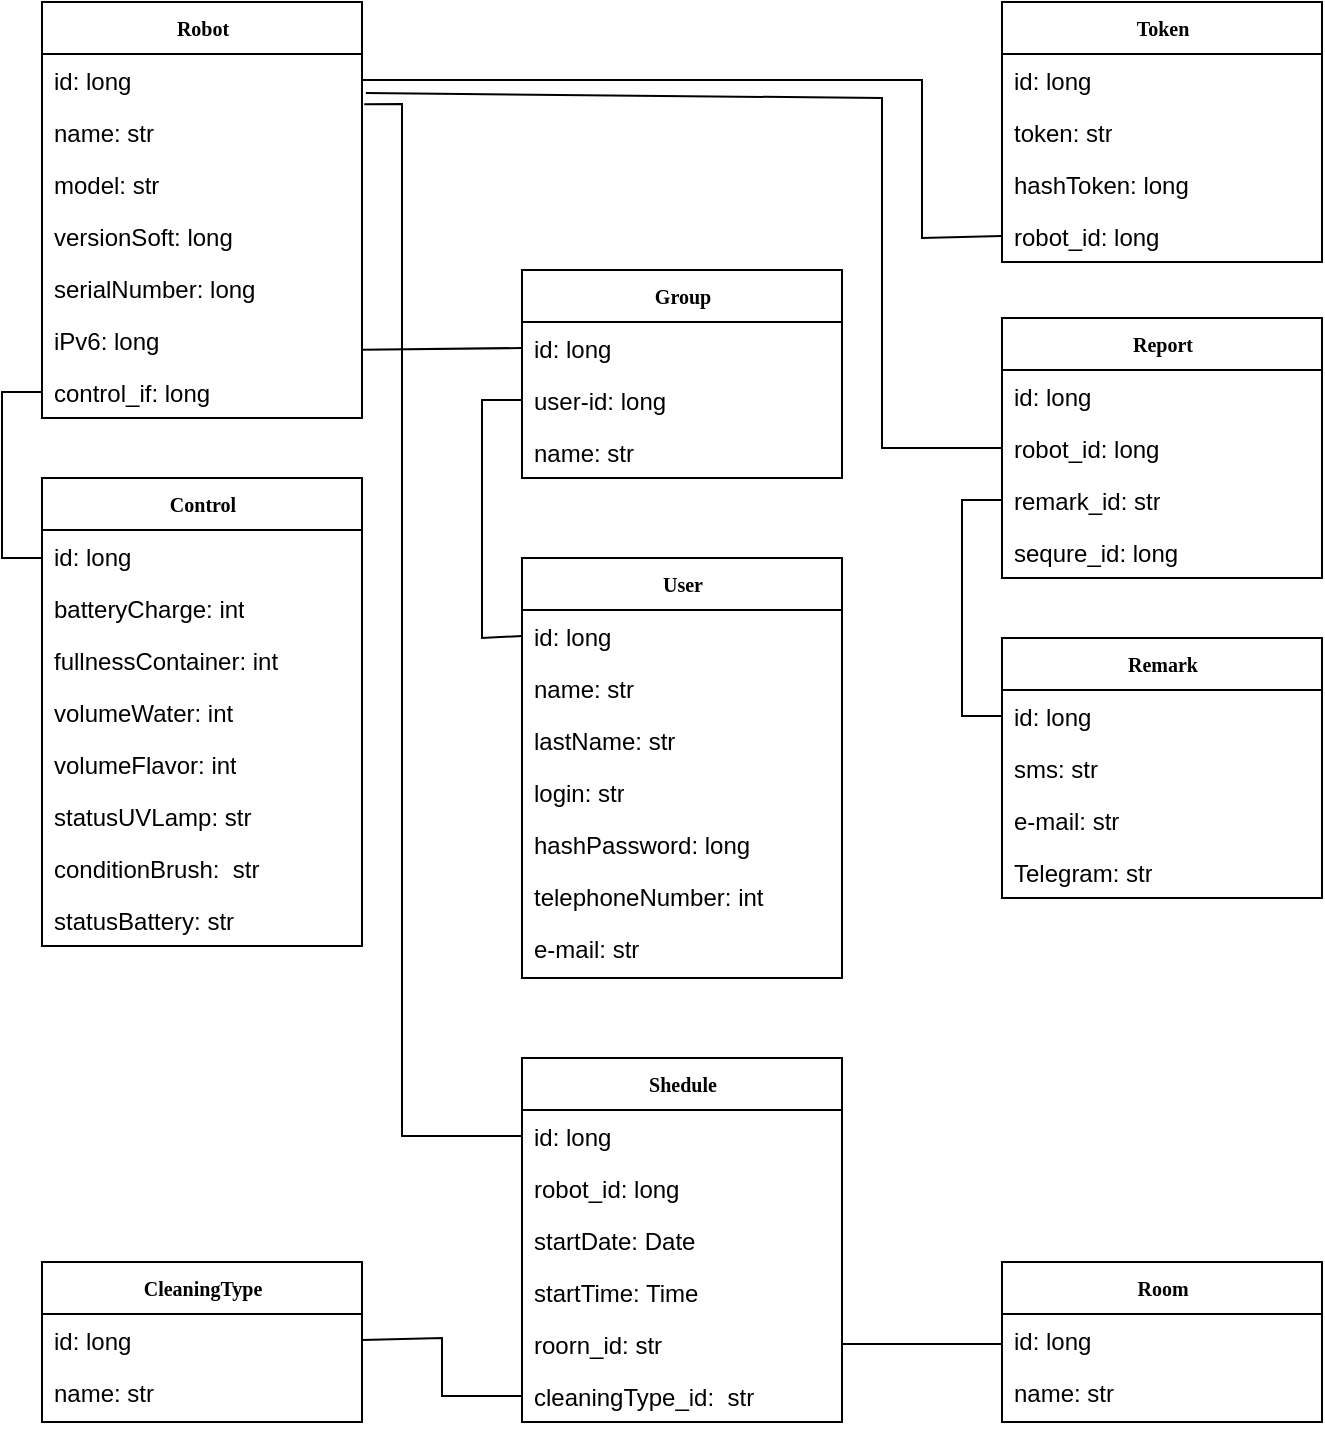 <mxfile version="21.6.8" type="device">
  <diagram name="Page-1" id="c4acf3e9-155e-7222-9cf6-157b1a14988f">
    <mxGraphModel dx="1674" dy="854" grid="1" gridSize="10" guides="1" tooltips="1" connect="1" arrows="1" fold="1" page="1" pageScale="1" pageWidth="850" pageHeight="1100" background="none" math="0" shadow="0">
      <root>
        <mxCell id="0" />
        <mxCell id="1" parent="0" />
        <mxCell id="17acba5748e5396b-20" value="&lt;b&gt;User&lt;/b&gt;" style="swimlane;html=1;fontStyle=0;childLayout=stackLayout;horizontal=1;startSize=26;fillColor=none;horizontalStack=0;resizeParent=1;resizeLast=0;collapsible=1;marginBottom=0;swimlaneFillColor=#ffffff;rounded=0;shadow=0;comic=0;labelBackgroundColor=none;strokeWidth=1;fontFamily=Verdana;fontSize=10;align=center;" parent="1" vertex="1">
          <mxGeometry x="280" y="320" width="160" height="210" as="geometry" />
        </mxCell>
        <mxCell id="17acba5748e5396b-21" value="id: long" style="text;html=1;strokeColor=none;fillColor=none;align=left;verticalAlign=top;spacingLeft=4;spacingRight=4;whiteSpace=wrap;overflow=hidden;rotatable=0;points=[[0,0.5],[1,0.5]];portConstraint=eastwest;" parent="17acba5748e5396b-20" vertex="1">
          <mxGeometry y="26" width="160" height="26" as="geometry" />
        </mxCell>
        <mxCell id="fNV_kVXAaUltWPZKCH9Z-2" value="name: str" style="text;html=1;strokeColor=none;fillColor=none;align=left;verticalAlign=top;spacingLeft=4;spacingRight=4;whiteSpace=wrap;overflow=hidden;rotatable=0;points=[[0,0.5],[1,0.5]];portConstraint=eastwest;" parent="17acba5748e5396b-20" vertex="1">
          <mxGeometry y="52" width="160" height="26" as="geometry" />
        </mxCell>
        <mxCell id="fNV_kVXAaUltWPZKCH9Z-4" value="lastName: str" style="text;html=1;strokeColor=none;fillColor=none;align=left;verticalAlign=top;spacingLeft=4;spacingRight=4;whiteSpace=wrap;overflow=hidden;rotatable=0;points=[[0,0.5],[1,0.5]];portConstraint=eastwest;" parent="17acba5748e5396b-20" vertex="1">
          <mxGeometry y="78" width="160" height="26" as="geometry" />
        </mxCell>
        <mxCell id="fNV_kVXAaUltWPZKCH9Z-3" value="login: str" style="text;html=1;strokeColor=none;fillColor=none;align=left;verticalAlign=top;spacingLeft=4;spacingRight=4;whiteSpace=wrap;overflow=hidden;rotatable=0;points=[[0,0.5],[1,0.5]];portConstraint=eastwest;" parent="17acba5748e5396b-20" vertex="1">
          <mxGeometry y="104" width="160" height="26" as="geometry" />
        </mxCell>
        <mxCell id="fNV_kVXAaUltWPZKCH9Z-5" value="hashPassword: long" style="text;html=1;strokeColor=none;fillColor=none;align=left;verticalAlign=top;spacingLeft=4;spacingRight=4;whiteSpace=wrap;overflow=hidden;rotatable=0;points=[[0,0.5],[1,0.5]];portConstraint=eastwest;" parent="17acba5748e5396b-20" vertex="1">
          <mxGeometry y="130" width="160" height="26" as="geometry" />
        </mxCell>
        <mxCell id="7sMYoTLk-LJcgnP1W-Li-5" value="telephoneNumber: int" style="text;html=1;strokeColor=none;fillColor=none;align=left;verticalAlign=top;spacingLeft=4;spacingRight=4;whiteSpace=wrap;overflow=hidden;rotatable=0;points=[[0,0.5],[1,0.5]];portConstraint=eastwest;" parent="17acba5748e5396b-20" vertex="1">
          <mxGeometry y="156" width="160" height="26" as="geometry" />
        </mxCell>
        <mxCell id="fNV_kVXAaUltWPZKCH9Z-6" value="e-mail: str" style="text;html=1;strokeColor=none;fillColor=none;align=left;verticalAlign=top;spacingLeft=4;spacingRight=4;whiteSpace=wrap;overflow=hidden;rotatable=0;points=[[0,0.5],[1,0.5]];portConstraint=eastwest;" parent="17acba5748e5396b-20" vertex="1">
          <mxGeometry y="182" width="160" height="26" as="geometry" />
        </mxCell>
        <mxCell id="ST95ip8iS9wCpCcQhzhE-1" value="&lt;b&gt;Robot&lt;/b&gt;" style="swimlane;html=1;fontStyle=0;childLayout=stackLayout;horizontal=1;startSize=26;fillColor=none;horizontalStack=0;resizeParent=1;resizeLast=0;collapsible=1;marginBottom=0;swimlaneFillColor=#ffffff;rounded=0;shadow=0;comic=0;labelBackgroundColor=none;strokeWidth=1;fontFamily=Verdana;fontSize=10;align=center;" parent="1" vertex="1">
          <mxGeometry x="40" y="42" width="160" height="208" as="geometry">
            <mxRectangle x="40" y="42" width="70" height="30" as="alternateBounds" />
          </mxGeometry>
        </mxCell>
        <mxCell id="ST95ip8iS9wCpCcQhzhE-2" value="id: long" style="text;html=1;strokeColor=none;fillColor=none;align=left;verticalAlign=top;spacingLeft=4;spacingRight=4;whiteSpace=wrap;overflow=hidden;rotatable=0;points=[[0,0.5],[1,0.5]];portConstraint=eastwest;" parent="ST95ip8iS9wCpCcQhzhE-1" vertex="1">
          <mxGeometry y="26" width="160" height="26" as="geometry" />
        </mxCell>
        <mxCell id="ST95ip8iS9wCpCcQhzhE-3" value="name: str" style="text;html=1;strokeColor=none;fillColor=none;align=left;verticalAlign=top;spacingLeft=4;spacingRight=4;whiteSpace=wrap;overflow=hidden;rotatable=0;points=[[0,0.5],[1,0.5]];portConstraint=eastwest;" parent="ST95ip8iS9wCpCcQhzhE-1" vertex="1">
          <mxGeometry y="52" width="160" height="26" as="geometry" />
        </mxCell>
        <mxCell id="ST95ip8iS9wCpCcQhzhE-4" value="model: str" style="text;html=1;strokeColor=none;fillColor=none;align=left;verticalAlign=top;spacingLeft=4;spacingRight=4;whiteSpace=wrap;overflow=hidden;rotatable=0;points=[[0,0.5],[1,0.5]];portConstraint=eastwest;" parent="ST95ip8iS9wCpCcQhzhE-1" vertex="1">
          <mxGeometry y="78" width="160" height="26" as="geometry" />
        </mxCell>
        <mxCell id="ST95ip8iS9wCpCcQhzhE-5" value="versionSoft: long" style="text;html=1;strokeColor=none;fillColor=none;align=left;verticalAlign=top;spacingLeft=4;spacingRight=4;whiteSpace=wrap;overflow=hidden;rotatable=0;points=[[0,0.5],[1,0.5]];portConstraint=eastwest;" parent="ST95ip8iS9wCpCcQhzhE-1" vertex="1">
          <mxGeometry y="104" width="160" height="26" as="geometry" />
        </mxCell>
        <mxCell id="ST95ip8iS9wCpCcQhzhE-6" value="serialNumber: long" style="text;html=1;strokeColor=none;fillColor=none;align=left;verticalAlign=top;spacingLeft=4;spacingRight=4;whiteSpace=wrap;overflow=hidden;rotatable=0;points=[[0,0.5],[1,0.5]];portConstraint=eastwest;" parent="ST95ip8iS9wCpCcQhzhE-1" vertex="1">
          <mxGeometry y="130" width="160" height="26" as="geometry" />
        </mxCell>
        <mxCell id="ST95ip8iS9wCpCcQhzhE-7" value="iPv6: long" style="text;html=1;strokeColor=none;fillColor=none;align=left;verticalAlign=top;spacingLeft=4;spacingRight=4;whiteSpace=wrap;overflow=hidden;rotatable=0;points=[[0,0.5],[1,0.5]];portConstraint=eastwest;" parent="ST95ip8iS9wCpCcQhzhE-1" vertex="1">
          <mxGeometry y="156" width="160" height="26" as="geometry" />
        </mxCell>
        <mxCell id="7sMYoTLk-LJcgnP1W-Li-2" value="control_if: long" style="text;html=1;strokeColor=none;fillColor=none;align=left;verticalAlign=top;spacingLeft=4;spacingRight=4;whiteSpace=wrap;overflow=hidden;rotatable=0;points=[[0,0.5],[1,0.5]];portConstraint=eastwest;" parent="ST95ip8iS9wCpCcQhzhE-1" vertex="1">
          <mxGeometry y="182" width="160" height="26" as="geometry" />
        </mxCell>
        <mxCell id="ST95ip8iS9wCpCcQhzhE-9" value="&lt;b&gt;Group&lt;/b&gt;" style="swimlane;html=1;fontStyle=0;childLayout=stackLayout;horizontal=1;startSize=26;fillColor=none;horizontalStack=0;resizeParent=1;resizeLast=0;collapsible=1;marginBottom=0;swimlaneFillColor=#ffffff;rounded=0;shadow=0;comic=0;labelBackgroundColor=none;strokeWidth=1;fontFamily=Verdana;fontSize=10;align=center;" parent="1" vertex="1">
          <mxGeometry x="280" y="176" width="160" height="104" as="geometry" />
        </mxCell>
        <mxCell id="ST95ip8iS9wCpCcQhzhE-10" value="id: long" style="text;html=1;strokeColor=none;fillColor=none;align=left;verticalAlign=top;spacingLeft=4;spacingRight=4;whiteSpace=wrap;overflow=hidden;rotatable=0;points=[[0,0.5],[1,0.5]];portConstraint=eastwest;" parent="ST95ip8iS9wCpCcQhzhE-9" vertex="1">
          <mxGeometry y="26" width="160" height="26" as="geometry" />
        </mxCell>
        <mxCell id="ST95ip8iS9wCpCcQhzhE-11" value="user-id: long" style="text;html=1;strokeColor=none;fillColor=none;align=left;verticalAlign=top;spacingLeft=4;spacingRight=4;whiteSpace=wrap;overflow=hidden;rotatable=0;points=[[0,0.5],[1,0.5]];portConstraint=eastwest;" parent="ST95ip8iS9wCpCcQhzhE-9" vertex="1">
          <mxGeometry y="52" width="160" height="26" as="geometry" />
        </mxCell>
        <mxCell id="ST95ip8iS9wCpCcQhzhE-12" value="name: str" style="text;html=1;strokeColor=none;fillColor=none;align=left;verticalAlign=top;spacingLeft=4;spacingRight=4;whiteSpace=wrap;overflow=hidden;rotatable=0;points=[[0,0.5],[1,0.5]];portConstraint=eastwest;" parent="ST95ip8iS9wCpCcQhzhE-9" vertex="1">
          <mxGeometry y="78" width="160" height="26" as="geometry" />
        </mxCell>
        <mxCell id="ST95ip8iS9wCpCcQhzhE-20" value="&lt;b&gt;Report&lt;/b&gt;" style="swimlane;html=1;fontStyle=0;childLayout=stackLayout;horizontal=1;startSize=26;fillColor=none;horizontalStack=0;resizeParent=1;resizeLast=0;collapsible=1;marginBottom=0;swimlaneFillColor=#ffffff;rounded=0;shadow=0;comic=0;labelBackgroundColor=none;strokeWidth=1;fontFamily=Verdana;fontSize=10;align=center;" parent="1" vertex="1">
          <mxGeometry x="520" y="200" width="160" height="130" as="geometry" />
        </mxCell>
        <mxCell id="ST95ip8iS9wCpCcQhzhE-21" value="id: long" style="text;html=1;strokeColor=none;fillColor=none;align=left;verticalAlign=top;spacingLeft=4;spacingRight=4;whiteSpace=wrap;overflow=hidden;rotatable=0;points=[[0,0.5],[1,0.5]];portConstraint=eastwest;" parent="ST95ip8iS9wCpCcQhzhE-20" vertex="1">
          <mxGeometry y="26" width="160" height="26" as="geometry" />
        </mxCell>
        <mxCell id="ST95ip8iS9wCpCcQhzhE-22" value="robot_id: long" style="text;html=1;strokeColor=none;fillColor=none;align=left;verticalAlign=top;spacingLeft=4;spacingRight=4;whiteSpace=wrap;overflow=hidden;rotatable=0;points=[[0,0.5],[1,0.5]];portConstraint=eastwest;" parent="ST95ip8iS9wCpCcQhzhE-20" vertex="1">
          <mxGeometry y="52" width="160" height="26" as="geometry" />
        </mxCell>
        <mxCell id="ST95ip8iS9wCpCcQhzhE-23" value="remark_id: str" style="text;html=1;strokeColor=none;fillColor=none;align=left;verticalAlign=top;spacingLeft=4;spacingRight=4;whiteSpace=wrap;overflow=hidden;rotatable=0;points=[[0,0.5],[1,0.5]];portConstraint=eastwest;" parent="ST95ip8iS9wCpCcQhzhE-20" vertex="1">
          <mxGeometry y="78" width="160" height="26" as="geometry" />
        </mxCell>
        <mxCell id="7sMYoTLk-LJcgnP1W-Li-1" value="sequre_id: long" style="text;html=1;strokeColor=none;fillColor=none;align=left;verticalAlign=top;spacingLeft=4;spacingRight=4;whiteSpace=wrap;overflow=hidden;rotatable=0;points=[[0,0.5],[1,0.5]];portConstraint=eastwest;" parent="ST95ip8iS9wCpCcQhzhE-20" vertex="1">
          <mxGeometry y="104" width="160" height="26" as="geometry" />
        </mxCell>
        <mxCell id="ST95ip8iS9wCpCcQhzhE-29" value="&lt;b&gt;Token&lt;/b&gt;" style="swimlane;html=1;fontStyle=0;childLayout=stackLayout;horizontal=1;startSize=26;fillColor=none;horizontalStack=0;resizeParent=1;resizeLast=0;collapsible=1;marginBottom=0;swimlaneFillColor=#ffffff;rounded=0;shadow=0;comic=0;labelBackgroundColor=none;strokeWidth=1;fontFamily=Verdana;fontSize=10;align=center;" parent="1" vertex="1">
          <mxGeometry x="520" y="42" width="160" height="130" as="geometry" />
        </mxCell>
        <mxCell id="ST95ip8iS9wCpCcQhzhE-30" value="id: long&lt;br&gt;&lt;br&gt;" style="text;html=1;strokeColor=none;fillColor=none;align=left;verticalAlign=top;spacingLeft=4;spacingRight=4;whiteSpace=wrap;overflow=hidden;rotatable=0;points=[[0,0.5],[1,0.5]];portConstraint=eastwest;" parent="ST95ip8iS9wCpCcQhzhE-29" vertex="1">
          <mxGeometry y="26" width="160" height="26" as="geometry" />
        </mxCell>
        <mxCell id="ST95ip8iS9wCpCcQhzhE-31" value="token: str" style="text;html=1;strokeColor=none;fillColor=none;align=left;verticalAlign=top;spacingLeft=4;spacingRight=4;whiteSpace=wrap;overflow=hidden;rotatable=0;points=[[0,0.5],[1,0.5]];portConstraint=eastwest;" parent="ST95ip8iS9wCpCcQhzhE-29" vertex="1">
          <mxGeometry y="52" width="160" height="26" as="geometry" />
        </mxCell>
        <mxCell id="ST95ip8iS9wCpCcQhzhE-32" value="hashToken: long" style="text;html=1;strokeColor=none;fillColor=none;align=left;verticalAlign=top;spacingLeft=4;spacingRight=4;whiteSpace=wrap;overflow=hidden;rotatable=0;points=[[0,0.5],[1,0.5]];portConstraint=eastwest;" parent="ST95ip8iS9wCpCcQhzhE-29" vertex="1">
          <mxGeometry y="78" width="160" height="26" as="geometry" />
        </mxCell>
        <mxCell id="ST95ip8iS9wCpCcQhzhE-33" value="robot_id: long" style="text;html=1;strokeColor=none;fillColor=none;align=left;verticalAlign=top;spacingLeft=4;spacingRight=4;whiteSpace=wrap;overflow=hidden;rotatable=0;points=[[0,0.5],[1,0.5]];portConstraint=eastwest;" parent="ST95ip8iS9wCpCcQhzhE-29" vertex="1">
          <mxGeometry y="104" width="160" height="26" as="geometry" />
        </mxCell>
        <mxCell id="ST95ip8iS9wCpCcQhzhE-47" value="&lt;b&gt;Shedule&lt;/b&gt;" style="swimlane;html=1;fontStyle=0;childLayout=stackLayout;horizontal=1;startSize=26;fillColor=none;horizontalStack=0;resizeParent=1;resizeLast=0;collapsible=1;marginBottom=0;swimlaneFillColor=#ffffff;rounded=0;shadow=0;comic=0;labelBackgroundColor=none;strokeWidth=1;fontFamily=Verdana;fontSize=10;align=center;" parent="1" vertex="1">
          <mxGeometry x="280" y="570" width="160" height="182" as="geometry" />
        </mxCell>
        <mxCell id="ST95ip8iS9wCpCcQhzhE-48" value="id: long" style="text;html=1;strokeColor=none;fillColor=none;align=left;verticalAlign=top;spacingLeft=4;spacingRight=4;whiteSpace=wrap;overflow=hidden;rotatable=0;points=[[0,0.5],[1,0.5]];portConstraint=eastwest;" parent="ST95ip8iS9wCpCcQhzhE-47" vertex="1">
          <mxGeometry y="26" width="160" height="26" as="geometry" />
        </mxCell>
        <mxCell id="ST95ip8iS9wCpCcQhzhE-54" value="robot_id: long" style="text;html=1;strokeColor=none;fillColor=none;align=left;verticalAlign=top;spacingLeft=4;spacingRight=4;whiteSpace=wrap;overflow=hidden;rotatable=0;points=[[0,0.5],[1,0.5]];portConstraint=eastwest;" parent="ST95ip8iS9wCpCcQhzhE-47" vertex="1">
          <mxGeometry y="52" width="160" height="26" as="geometry" />
        </mxCell>
        <mxCell id="ST95ip8iS9wCpCcQhzhE-49" value="startDate: Date" style="text;html=1;strokeColor=none;fillColor=none;align=left;verticalAlign=top;spacingLeft=4;spacingRight=4;whiteSpace=wrap;overflow=hidden;rotatable=0;points=[[0,0.5],[1,0.5]];portConstraint=eastwest;" parent="ST95ip8iS9wCpCcQhzhE-47" vertex="1">
          <mxGeometry y="78" width="160" height="26" as="geometry" />
        </mxCell>
        <mxCell id="7sMYoTLk-LJcgnP1W-Li-6" value="startTime: Time" style="text;html=1;strokeColor=none;fillColor=none;align=left;verticalAlign=top;spacingLeft=4;spacingRight=4;whiteSpace=wrap;overflow=hidden;rotatable=0;points=[[0,0.5],[1,0.5]];portConstraint=eastwest;" parent="ST95ip8iS9wCpCcQhzhE-47" vertex="1">
          <mxGeometry y="104" width="160" height="26" as="geometry" />
        </mxCell>
        <mxCell id="7sMYoTLk-LJcgnP1W-Li-16" value="roorn_id: str" style="text;html=1;strokeColor=none;fillColor=none;align=left;verticalAlign=top;spacingLeft=4;spacingRight=4;whiteSpace=wrap;overflow=hidden;rotatable=0;points=[[0,0.5],[1,0.5]];portConstraint=eastwest;" parent="ST95ip8iS9wCpCcQhzhE-47" vertex="1">
          <mxGeometry y="130" width="160" height="26" as="geometry" />
        </mxCell>
        <mxCell id="7sMYoTLk-LJcgnP1W-Li-15" value="cleaningType_id:&amp;nbsp; str" style="text;html=1;strokeColor=none;fillColor=none;align=left;verticalAlign=top;spacingLeft=4;spacingRight=4;whiteSpace=wrap;overflow=hidden;rotatable=0;points=[[0,0.5],[1,0.5]];portConstraint=eastwest;" parent="ST95ip8iS9wCpCcQhzhE-47" vertex="1">
          <mxGeometry y="156" width="160" height="26" as="geometry" />
        </mxCell>
        <mxCell id="ST95ip8iS9wCpCcQhzhE-62" value="&lt;b&gt;Control&lt;/b&gt;" style="swimlane;html=1;fontStyle=0;childLayout=stackLayout;horizontal=1;startSize=26;fillColor=none;horizontalStack=0;resizeParent=1;resizeLast=0;collapsible=1;marginBottom=0;swimlaneFillColor=#ffffff;rounded=0;shadow=0;comic=0;labelBackgroundColor=none;strokeWidth=1;fontFamily=Verdana;fontSize=10;align=center;" parent="1" vertex="1">
          <mxGeometry x="40" y="280" width="160" height="234" as="geometry" />
        </mxCell>
        <mxCell id="ST95ip8iS9wCpCcQhzhE-63" value="id: long" style="text;html=1;strokeColor=none;fillColor=none;align=left;verticalAlign=top;spacingLeft=4;spacingRight=4;whiteSpace=wrap;overflow=hidden;rotatable=0;points=[[0,0.5],[1,0.5]];portConstraint=eastwest;" parent="ST95ip8iS9wCpCcQhzhE-62" vertex="1">
          <mxGeometry y="26" width="160" height="26" as="geometry" />
        </mxCell>
        <mxCell id="ST95ip8iS9wCpCcQhzhE-72" value="batteryCharge: int" style="text;html=1;strokeColor=none;fillColor=none;align=left;verticalAlign=top;spacingLeft=4;spacingRight=4;whiteSpace=wrap;overflow=hidden;rotatable=0;points=[[0,0.5],[1,0.5]];portConstraint=eastwest;" parent="ST95ip8iS9wCpCcQhzhE-62" vertex="1">
          <mxGeometry y="52" width="160" height="26" as="geometry" />
        </mxCell>
        <mxCell id="ST95ip8iS9wCpCcQhzhE-73" value="fullnessContainer: int" style="text;html=1;strokeColor=none;fillColor=none;align=left;verticalAlign=top;spacingLeft=4;spacingRight=4;whiteSpace=wrap;overflow=hidden;rotatable=0;points=[[0,0.5],[1,0.5]];portConstraint=eastwest;" parent="ST95ip8iS9wCpCcQhzhE-62" vertex="1">
          <mxGeometry y="78" width="160" height="26" as="geometry" />
        </mxCell>
        <mxCell id="ST95ip8iS9wCpCcQhzhE-74" value="volumeWater: int" style="text;html=1;strokeColor=none;fillColor=none;align=left;verticalAlign=top;spacingLeft=4;spacingRight=4;whiteSpace=wrap;overflow=hidden;rotatable=0;points=[[0,0.5],[1,0.5]];portConstraint=eastwest;" parent="ST95ip8iS9wCpCcQhzhE-62" vertex="1">
          <mxGeometry y="104" width="160" height="26" as="geometry" />
        </mxCell>
        <mxCell id="7sMYoTLk-LJcgnP1W-Li-4" value="volumeFlavor: int" style="text;html=1;strokeColor=none;fillColor=none;align=left;verticalAlign=top;spacingLeft=4;spacingRight=4;whiteSpace=wrap;overflow=hidden;rotatable=0;points=[[0,0.5],[1,0.5]];portConstraint=eastwest;" parent="ST95ip8iS9wCpCcQhzhE-62" vertex="1">
          <mxGeometry y="130" width="160" height="26" as="geometry" />
        </mxCell>
        <mxCell id="ST95ip8iS9wCpCcQhzhE-75" value="statusUVLamp: str" style="text;html=1;strokeColor=none;fillColor=none;align=left;verticalAlign=top;spacingLeft=4;spacingRight=4;whiteSpace=wrap;overflow=hidden;rotatable=0;points=[[0,0.5],[1,0.5]];portConstraint=eastwest;" parent="ST95ip8iS9wCpCcQhzhE-62" vertex="1">
          <mxGeometry y="156" width="160" height="26" as="geometry" />
        </mxCell>
        <mxCell id="ST95ip8iS9wCpCcQhzhE-85" value="conditionBrush:&amp;nbsp; str" style="text;html=1;strokeColor=none;fillColor=none;align=left;verticalAlign=top;spacingLeft=4;spacingRight=4;whiteSpace=wrap;overflow=hidden;rotatable=0;points=[[0,0.5],[1,0.5]];portConstraint=eastwest;" parent="ST95ip8iS9wCpCcQhzhE-62" vertex="1">
          <mxGeometry y="182" width="160" height="26" as="geometry" />
        </mxCell>
        <mxCell id="7sMYoTLk-LJcgnP1W-Li-3" value="statusBattery: str" style="text;html=1;strokeColor=none;fillColor=none;align=left;verticalAlign=top;spacingLeft=4;spacingRight=4;whiteSpace=wrap;overflow=hidden;rotatable=0;points=[[0,0.5],[1,0.5]];portConstraint=eastwest;" parent="ST95ip8iS9wCpCcQhzhE-62" vertex="1">
          <mxGeometry y="208" width="160" height="26" as="geometry" />
        </mxCell>
        <mxCell id="ST95ip8iS9wCpCcQhzhE-87" style="edgeStyle=orthogonalEdgeStyle;rounded=0;orthogonalLoop=1;jettySize=auto;html=1;exitX=0.5;exitY=1;exitDx=0;exitDy=0;" parent="1" source="ST95ip8iS9wCpCcQhzhE-62" target="ST95ip8iS9wCpCcQhzhE-62" edge="1">
          <mxGeometry relative="1" as="geometry" />
        </mxCell>
        <mxCell id="7sMYoTLk-LJcgnP1W-Li-7" value="&lt;b&gt;Room&lt;/b&gt;" style="swimlane;html=1;fontStyle=0;childLayout=stackLayout;horizontal=1;startSize=26;fillColor=none;horizontalStack=0;resizeParent=1;resizeLast=0;collapsible=1;marginBottom=0;swimlaneFillColor=#ffffff;rounded=0;shadow=0;comic=0;labelBackgroundColor=none;strokeWidth=1;fontFamily=Verdana;fontSize=10;align=center;" parent="1" vertex="1">
          <mxGeometry x="520" y="672" width="160" height="80" as="geometry">
            <mxRectangle x="40" y="42" width="70" height="30" as="alternateBounds" />
          </mxGeometry>
        </mxCell>
        <mxCell id="7sMYoTLk-LJcgnP1W-Li-8" value="id: long" style="text;html=1;strokeColor=none;fillColor=none;align=left;verticalAlign=top;spacingLeft=4;spacingRight=4;whiteSpace=wrap;overflow=hidden;rotatable=0;points=[[0,0.5],[1,0.5]];portConstraint=eastwest;" parent="7sMYoTLk-LJcgnP1W-Li-7" vertex="1">
          <mxGeometry y="26" width="160" height="26" as="geometry" />
        </mxCell>
        <mxCell id="7sMYoTLk-LJcgnP1W-Li-9" value="name: str" style="text;html=1;strokeColor=none;fillColor=none;align=left;verticalAlign=top;spacingLeft=4;spacingRight=4;whiteSpace=wrap;overflow=hidden;rotatable=0;points=[[0,0.5],[1,0.5]];portConstraint=eastwest;" parent="7sMYoTLk-LJcgnP1W-Li-7" vertex="1">
          <mxGeometry y="52" width="160" height="26" as="geometry" />
        </mxCell>
        <mxCell id="7sMYoTLk-LJcgnP1W-Li-18" value="&lt;b&gt;CleaningType&lt;/b&gt;" style="swimlane;html=1;fontStyle=0;childLayout=stackLayout;horizontal=1;startSize=26;fillColor=none;horizontalStack=0;resizeParent=1;resizeLast=0;collapsible=1;marginBottom=0;swimlaneFillColor=#ffffff;rounded=0;shadow=0;comic=0;labelBackgroundColor=none;strokeWidth=1;fontFamily=Verdana;fontSize=10;align=center;" parent="1" vertex="1">
          <mxGeometry x="40" y="672" width="160" height="80" as="geometry">
            <mxRectangle x="40" y="42" width="70" height="30" as="alternateBounds" />
          </mxGeometry>
        </mxCell>
        <mxCell id="7sMYoTLk-LJcgnP1W-Li-19" value="id: long" style="text;html=1;strokeColor=none;fillColor=none;align=left;verticalAlign=top;spacingLeft=4;spacingRight=4;whiteSpace=wrap;overflow=hidden;rotatable=0;points=[[0,0.5],[1,0.5]];portConstraint=eastwest;" parent="7sMYoTLk-LJcgnP1W-Li-18" vertex="1">
          <mxGeometry y="26" width="160" height="26" as="geometry" />
        </mxCell>
        <mxCell id="7sMYoTLk-LJcgnP1W-Li-20" value="name: str" style="text;html=1;strokeColor=none;fillColor=none;align=left;verticalAlign=top;spacingLeft=4;spacingRight=4;whiteSpace=wrap;overflow=hidden;rotatable=0;points=[[0,0.5],[1,0.5]];portConstraint=eastwest;" parent="7sMYoTLk-LJcgnP1W-Li-18" vertex="1">
          <mxGeometry y="52" width="160" height="26" as="geometry" />
        </mxCell>
        <mxCell id="7sMYoTLk-LJcgnP1W-Li-21" value="&lt;b&gt;Remark&lt;/b&gt;" style="swimlane;html=1;fontStyle=0;childLayout=stackLayout;horizontal=1;startSize=26;fillColor=none;horizontalStack=0;resizeParent=1;resizeLast=0;collapsible=1;marginBottom=0;swimlaneFillColor=#ffffff;rounded=0;shadow=0;comic=0;labelBackgroundColor=none;strokeWidth=1;fontFamily=Verdana;fontSize=10;align=center;" parent="1" vertex="1">
          <mxGeometry x="520" y="360" width="160" height="130" as="geometry" />
        </mxCell>
        <mxCell id="7sMYoTLk-LJcgnP1W-Li-22" value="id: long&lt;br&gt;&lt;br&gt;" style="text;html=1;strokeColor=none;fillColor=none;align=left;verticalAlign=top;spacingLeft=4;spacingRight=4;whiteSpace=wrap;overflow=hidden;rotatable=0;points=[[0,0.5],[1,0.5]];portConstraint=eastwest;" parent="7sMYoTLk-LJcgnP1W-Li-21" vertex="1">
          <mxGeometry y="26" width="160" height="26" as="geometry" />
        </mxCell>
        <mxCell id="7sMYoTLk-LJcgnP1W-Li-23" value="sms: str" style="text;html=1;strokeColor=none;fillColor=none;align=left;verticalAlign=top;spacingLeft=4;spacingRight=4;whiteSpace=wrap;overflow=hidden;rotatable=0;points=[[0,0.5],[1,0.5]];portConstraint=eastwest;" parent="7sMYoTLk-LJcgnP1W-Li-21" vertex="1">
          <mxGeometry y="52" width="160" height="26" as="geometry" />
        </mxCell>
        <mxCell id="7sMYoTLk-LJcgnP1W-Li-24" value="e-mail: str" style="text;html=1;strokeColor=none;fillColor=none;align=left;verticalAlign=top;spacingLeft=4;spacingRight=4;whiteSpace=wrap;overflow=hidden;rotatable=0;points=[[0,0.5],[1,0.5]];portConstraint=eastwest;" parent="7sMYoTLk-LJcgnP1W-Li-21" vertex="1">
          <mxGeometry y="78" width="160" height="26" as="geometry" />
        </mxCell>
        <mxCell id="7sMYoTLk-LJcgnP1W-Li-26" value="Telegram: str" style="text;html=1;strokeColor=none;fillColor=none;align=left;verticalAlign=top;spacingLeft=4;spacingRight=4;whiteSpace=wrap;overflow=hidden;rotatable=0;points=[[0,0.5],[1,0.5]];portConstraint=eastwest;" parent="7sMYoTLk-LJcgnP1W-Li-21" vertex="1">
          <mxGeometry y="104" width="160" height="26" as="geometry" />
        </mxCell>
        <mxCell id="hllIGYe4mUHGdP3hdBbo-5" value="" style="endArrow=none;html=1;rounded=0;exitX=1;exitY=0.5;exitDx=0;exitDy=0;entryX=0;entryY=0.5;entryDx=0;entryDy=0;" parent="1" source="ST95ip8iS9wCpCcQhzhE-2" target="ST95ip8iS9wCpCcQhzhE-33" edge="1">
          <mxGeometry width="50" height="50" relative="1" as="geometry">
            <mxPoint x="480" y="330" as="sourcePoint" />
            <mxPoint x="510" y="160" as="targetPoint" />
            <Array as="points">
              <mxPoint x="480" y="81" />
              <mxPoint x="480" y="160" />
            </Array>
          </mxGeometry>
        </mxCell>
        <mxCell id="hllIGYe4mUHGdP3hdBbo-6" value="" style="endArrow=none;html=1;rounded=0;exitX=1.007;exitY=0.964;exitDx=0;exitDy=0;exitPerimeter=0;entryX=0;entryY=0.5;entryDx=0;entryDy=0;" parent="1" source="ST95ip8iS9wCpCcQhzhE-2" target="ST95ip8iS9wCpCcQhzhE-48" edge="1">
          <mxGeometry width="50" height="50" relative="1" as="geometry">
            <mxPoint x="480" y="630" as="sourcePoint" />
            <mxPoint x="530" y="580" as="targetPoint" />
            <Array as="points">
              <mxPoint x="220" y="93" />
              <mxPoint x="220" y="609" />
            </Array>
          </mxGeometry>
        </mxCell>
        <mxCell id="hllIGYe4mUHGdP3hdBbo-7" value="" style="endArrow=none;html=1;rounded=0;entryX=0;entryY=0.5;entryDx=0;entryDy=0;exitX=1.012;exitY=0.752;exitDx=0;exitDy=0;exitPerimeter=0;" parent="1" source="ST95ip8iS9wCpCcQhzhE-2" target="ST95ip8iS9wCpCcQhzhE-22" edge="1">
          <mxGeometry width="50" height="50" relative="1" as="geometry">
            <mxPoint x="480" y="330" as="sourcePoint" />
            <mxPoint x="530" y="280" as="targetPoint" />
            <Array as="points">
              <mxPoint x="460" y="90" />
              <mxPoint x="460" y="265" />
            </Array>
          </mxGeometry>
        </mxCell>
        <mxCell id="hllIGYe4mUHGdP3hdBbo-8" value="" style="endArrow=none;html=1;rounded=0;exitX=0.999;exitY=0.686;exitDx=0;exitDy=0;entryX=0;entryY=0.5;entryDx=0;entryDy=0;exitPerimeter=0;" parent="1" source="ST95ip8iS9wCpCcQhzhE-7" target="ST95ip8iS9wCpCcQhzhE-10" edge="1">
          <mxGeometry width="50" height="50" relative="1" as="geometry">
            <mxPoint x="470" y="360" as="sourcePoint" />
            <mxPoint x="520" y="310" as="targetPoint" />
          </mxGeometry>
        </mxCell>
        <mxCell id="hllIGYe4mUHGdP3hdBbo-9" value="" style="endArrow=none;html=1;rounded=0;entryX=0;entryY=0.5;entryDx=0;entryDy=0;exitX=0;exitY=0.5;exitDx=0;exitDy=0;" parent="1" source="17acba5748e5396b-21" target="ST95ip8iS9wCpCcQhzhE-11" edge="1">
          <mxGeometry width="50" height="50" relative="1" as="geometry">
            <mxPoint x="260" y="380" as="sourcePoint" />
            <mxPoint x="520" y="300" as="targetPoint" />
            <Array as="points">
              <mxPoint x="260" y="360" />
              <mxPoint x="260" y="241" />
            </Array>
          </mxGeometry>
        </mxCell>
        <mxCell id="hllIGYe4mUHGdP3hdBbo-12" value="" style="endArrow=none;html=1;rounded=0;entryX=0;entryY=0.5;entryDx=0;entryDy=0;exitX=0;exitY=0.5;exitDx=0;exitDy=0;" parent="1" source="7sMYoTLk-LJcgnP1W-Li-22" target="ST95ip8iS9wCpCcQhzhE-23" edge="1">
          <mxGeometry width="50" height="50" relative="1" as="geometry">
            <mxPoint x="460" y="530" as="sourcePoint" />
            <mxPoint x="510" y="480" as="targetPoint" />
            <Array as="points">
              <mxPoint x="500" y="399" />
              <mxPoint x="500" y="291" />
            </Array>
          </mxGeometry>
        </mxCell>
        <mxCell id="hllIGYe4mUHGdP3hdBbo-13" value="" style="endArrow=none;html=1;rounded=0;entryX=0;entryY=0.5;entryDx=0;entryDy=0;" parent="1" target="7sMYoTLk-LJcgnP1W-Li-2" edge="1">
          <mxGeometry width="50" height="50" relative="1" as="geometry">
            <mxPoint x="40" y="320" as="sourcePoint" />
            <mxPoint x="510" y="270" as="targetPoint" />
            <Array as="points">
              <mxPoint x="20" y="320" />
              <mxPoint x="20" y="280" />
              <mxPoint x="20" y="237" />
            </Array>
          </mxGeometry>
        </mxCell>
        <mxCell id="hllIGYe4mUHGdP3hdBbo-14" value="" style="endArrow=none;html=1;rounded=0;exitX=1;exitY=0.5;exitDx=0;exitDy=0;" parent="1" source="7sMYoTLk-LJcgnP1W-Li-16" edge="1">
          <mxGeometry width="50" height="50" relative="1" as="geometry">
            <mxPoint x="230" y="850" as="sourcePoint" />
            <mxPoint x="520" y="713" as="targetPoint" />
          </mxGeometry>
        </mxCell>
        <mxCell id="hllIGYe4mUHGdP3hdBbo-15" value="" style="endArrow=none;html=1;rounded=0;exitX=1;exitY=0.5;exitDx=0;exitDy=0;entryX=0;entryY=0.5;entryDx=0;entryDy=0;" parent="1" source="7sMYoTLk-LJcgnP1W-Li-19" target="7sMYoTLk-LJcgnP1W-Li-15" edge="1">
          <mxGeometry width="50" height="50" relative="1" as="geometry">
            <mxPoint x="460" y="680" as="sourcePoint" />
            <mxPoint x="510" y="630" as="targetPoint" />
            <Array as="points">
              <mxPoint x="240" y="710" />
              <mxPoint x="240" y="739" />
            </Array>
          </mxGeometry>
        </mxCell>
      </root>
    </mxGraphModel>
  </diagram>
</mxfile>
